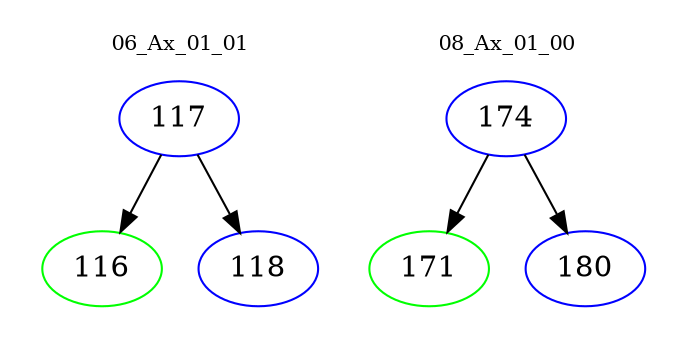 digraph{
subgraph cluster_0 {
color = white
label = "06_Ax_01_01";
fontsize=10;
T0_117 [label="117", color="blue"]
T0_117 -> T0_116 [color="black"]
T0_116 [label="116", color="green"]
T0_117 -> T0_118 [color="black"]
T0_118 [label="118", color="blue"]
}
subgraph cluster_1 {
color = white
label = "08_Ax_01_00";
fontsize=10;
T1_174 [label="174", color="blue"]
T1_174 -> T1_171 [color="black"]
T1_171 [label="171", color="green"]
T1_174 -> T1_180 [color="black"]
T1_180 [label="180", color="blue"]
}
}
